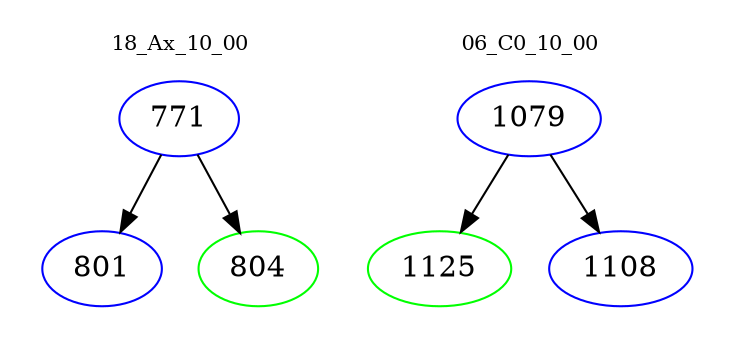 digraph{
subgraph cluster_0 {
color = white
label = "18_Ax_10_00";
fontsize=10;
T0_771 [label="771", color="blue"]
T0_771 -> T0_801 [color="black"]
T0_801 [label="801", color="blue"]
T0_771 -> T0_804 [color="black"]
T0_804 [label="804", color="green"]
}
subgraph cluster_1 {
color = white
label = "06_C0_10_00";
fontsize=10;
T1_1079 [label="1079", color="blue"]
T1_1079 -> T1_1125 [color="black"]
T1_1125 [label="1125", color="green"]
T1_1079 -> T1_1108 [color="black"]
T1_1108 [label="1108", color="blue"]
}
}
